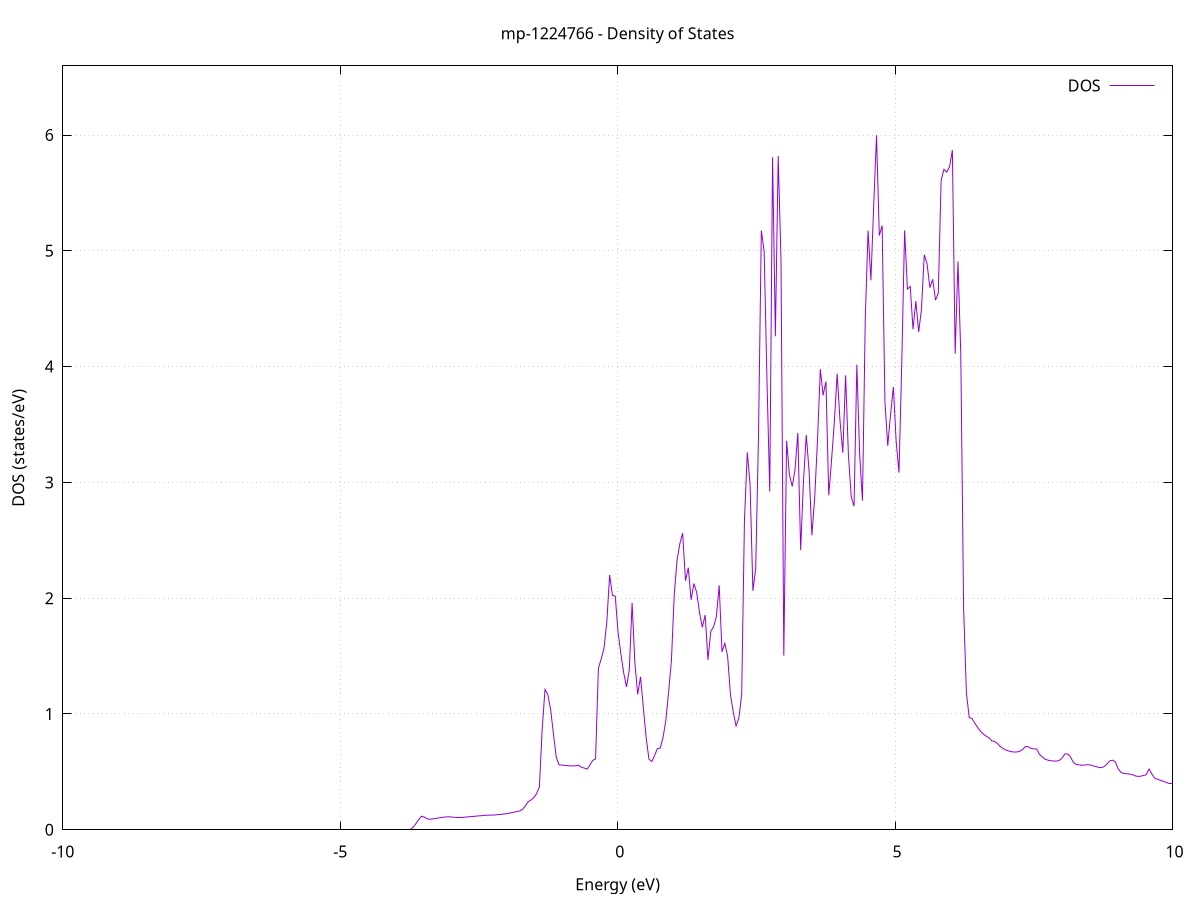 set title 'mp-1224766 - Density of States'
set xlabel 'Energy (eV)'
set ylabel 'DOS (states/eV)'
set grid
set xrange [-10:10]
set yrange [0:6.597]
set xzeroaxis lt -1
set terminal png size 800,600
set output 'mp-1224766_dos_gnuplot.png'
plot '-' using 1:2 with lines title 'DOS'
-52.295000 0.000000
-52.244400 0.000000
-52.193800 0.000000
-52.143100 0.000000
-52.092500 0.000000
-52.041900 0.000000
-51.991200 0.000000
-51.940600 0.000000
-51.890000 0.000000
-51.839300 0.000000
-51.788700 0.000000
-51.738100 0.000000
-51.687400 0.000000
-51.636800 0.000000
-51.586200 0.000000
-51.535500 0.000000
-51.484900 0.000000
-51.434300 0.000000
-51.383600 0.000000
-51.333000 0.000000
-51.282400 0.000000
-51.231800 0.000000
-51.181100 0.000000
-51.130500 0.000000
-51.079900 0.000000
-51.029200 0.000000
-50.978600 0.000000
-50.928000 0.000000
-50.877300 0.000000
-50.826700 0.000000
-50.776100 0.000000
-50.725400 0.000000
-50.674800 0.000000
-50.624200 0.000000
-50.573500 0.000000
-50.522900 0.000000
-50.472300 0.000000
-50.421600 0.000000
-50.371000 0.000000
-50.320400 0.000000
-50.269700 0.000000
-50.219100 0.000000
-50.168500 0.000000
-50.117900 0.000000
-50.067200 0.000000
-50.016600 0.000000
-49.966000 0.000000
-49.915300 0.000000
-49.864700 0.000000
-49.814100 0.000000
-49.763400 0.000000
-49.712800 0.000000
-49.662200 0.000000
-49.611500 0.000000
-49.560900 0.000000
-49.510300 0.000000
-49.459600 0.000000
-49.409000 0.000000
-49.358400 0.000000
-49.307700 0.000000
-49.257100 0.000000
-49.206500 0.000000
-49.155900 0.000000
-49.105200 0.000000
-49.054600 0.000000
-49.004000 0.000000
-48.953300 0.000000
-48.902700 0.000000
-48.852100 0.000000
-48.801400 0.000000
-48.750800 0.000000
-48.700200 0.000000
-48.649500 0.000000
-48.598900 0.000000
-48.548300 0.000000
-48.497600 0.000000
-48.447000 0.000000
-48.396400 0.000000
-48.345700 0.000000
-48.295100 0.000000
-48.244500 0.000000
-48.193900 0.000000
-48.143200 0.000000
-48.092600 0.000000
-48.042000 0.000000
-47.991300 0.000000
-47.940700 0.000000
-47.890100 0.000000
-47.839400 0.000000
-47.788800 0.000000
-47.738200 0.000000
-47.687500 5.550800
-47.636900 76.458400
-47.586300 8.988100
-47.535600 13.663700
-47.485000 0.010700
-47.434400 81.643500
-47.383700 21.104200
-47.333100 24.446300
-47.282500 0.000000
-47.231900 0.000000
-47.181200 0.000000
-47.130600 0.000000
-47.080000 0.000000
-47.029300 0.000000
-46.978700 0.000000
-46.928100 0.000000
-46.877400 0.000000
-46.826800 0.000000
-46.776200 0.000000
-46.725500 0.000000
-46.674900 0.000000
-46.624300 0.000000
-46.573600 0.000000
-46.523000 0.000000
-46.472400 0.000000
-46.421700 0.000000
-46.371100 0.000000
-46.320500 0.000000
-46.269900 0.000000
-46.219200 0.000000
-46.168600 0.000000
-46.118000 0.000000
-46.067300 0.000000
-46.016700 0.000000
-45.966100 0.000000
-45.915400 0.000000
-45.864800 0.000000
-45.814200 0.000000
-45.763500 0.000000
-45.712900 0.000000
-45.662300 0.000000
-45.611600 0.000000
-45.561000 0.000000
-45.510400 0.000000
-45.459700 0.000000
-45.409100 0.000000
-45.358500 0.000000
-45.307900 0.000000
-45.257200 0.000000
-45.206600 0.000000
-45.156000 0.000000
-45.105300 0.000000
-45.054700 0.000000
-45.004100 0.000000
-44.953400 0.000000
-44.902800 0.000000
-44.852200 0.000000
-44.801500 0.000000
-44.750900 0.000000
-44.700300 0.000000
-44.649600 0.000000
-44.599000 0.000000
-44.548400 0.000000
-44.497700 0.000000
-44.447100 0.000000
-44.396500 0.000000
-44.345900 0.000000
-44.295200 0.000000
-44.244600 0.000000
-44.194000 0.000000
-44.143300 0.000000
-44.092700 0.000000
-44.042100 0.000000
-43.991400 0.000000
-43.940800 0.000000
-43.890200 0.000000
-43.839500 0.000000
-43.788900 0.000000
-43.738300 0.000000
-43.687600 0.000000
-43.637000 0.000000
-43.586400 0.000000
-43.535700 0.000000
-43.485100 0.000000
-43.434500 0.000000
-43.383900 0.000000
-43.333200 0.000000
-43.282600 0.000000
-43.232000 0.000000
-43.181300 0.000000
-43.130700 0.000000
-43.080100 0.000000
-43.029400 0.000000
-42.978800 0.000000
-42.928200 0.000000
-42.877500 0.000000
-42.826900 0.000000
-42.776300 0.000000
-42.725600 0.000000
-42.675000 0.000000
-42.624400 0.000000
-42.573700 0.000000
-42.523100 0.000000
-42.472500 0.000000
-42.421900 0.000000
-42.371200 0.000000
-42.320600 0.000000
-42.270000 0.000000
-42.219300 0.000000
-42.168700 0.000000
-42.118100 0.000000
-42.067400 0.000000
-42.016800 0.000000
-41.966200 0.000000
-41.915500 0.000000
-41.864900 0.000000
-41.814300 0.000000
-41.763600 0.000000
-41.713000 0.000000
-41.662400 0.000000
-41.611700 0.000000
-41.561100 0.000000
-41.510500 0.000000
-41.459900 0.000000
-41.409200 0.000000
-41.358600 0.000000
-41.308000 0.000000
-41.257300 0.000000
-41.206700 0.000000
-41.156100 0.000000
-41.105400 0.000000
-41.054800 0.000000
-41.004200 0.000000
-40.953500 0.000000
-40.902900 0.000000
-40.852300 0.000000
-40.801600 0.000000
-40.751000 0.000000
-40.700400 0.000000
-40.649700 0.000000
-40.599100 0.000000
-40.548500 0.000000
-40.497900 0.000000
-40.447200 0.000000
-40.396600 0.000000
-40.346000 0.000000
-40.295300 0.000000
-40.244700 0.000000
-40.194100 0.000000
-40.143400 0.000000
-40.092800 0.000000
-40.042200 0.000000
-39.991500 0.000000
-39.940900 0.000000
-39.890300 0.000000
-39.839600 0.000000
-39.789000 0.000000
-39.738400 0.000000
-39.687700 0.000000
-39.637100 0.000000
-39.586500 0.000000
-39.535900 0.000000
-39.485200 0.000000
-39.434600 0.000000
-39.384000 0.000000
-39.333300 0.000000
-39.282700 0.000000
-39.232100 0.000000
-39.181400 0.000000
-39.130800 0.000000
-39.080200 0.000000
-39.029500 0.000000
-38.978900 0.000000
-38.928300 0.000000
-38.877600 0.000000
-38.827000 0.000000
-38.776400 0.000000
-38.725700 0.000000
-38.675100 0.000000
-38.624500 0.000000
-38.573900 0.000000
-38.523200 0.000000
-38.472600 0.000000
-38.422000 0.000000
-38.371300 0.000000
-38.320700 0.000000
-38.270100 0.000000
-38.219400 0.000000
-38.168800 0.000000
-38.118200 0.000000
-38.067500 0.000000
-38.016900 0.000000
-37.966300 0.000000
-37.915600 0.000000
-37.865000 0.000000
-37.814400 0.000000
-37.763700 0.000000
-37.713100 0.000000
-37.662500 0.000000
-37.611900 0.000000
-37.561200 0.000000
-37.510600 0.000000
-37.460000 0.000000
-37.409300 0.000000
-37.358700 0.000000
-37.308100 0.000000
-37.257400 0.000000
-37.206800 0.000000
-37.156200 0.000000
-37.105500 0.000000
-37.054900 0.000000
-37.004300 0.000000
-36.953600 0.000000
-36.903000 0.000000
-36.852400 0.000000
-36.801700 0.000000
-36.751100 0.000000
-36.700500 0.000000
-36.649900 0.000000
-36.599200 0.000000
-36.548600 0.000000
-36.498000 0.000000
-36.447300 0.000000
-36.396700 0.000000
-36.346100 0.000000
-36.295400 0.000000
-36.244800 0.000000
-36.194200 0.000000
-36.143500 0.000000
-36.092900 0.000000
-36.042300 0.000000
-35.991600 0.000000
-35.941000 0.000000
-35.890400 0.000000
-35.839700 0.000000
-35.789100 0.000000
-35.738500 0.000000
-35.687900 0.000000
-35.637200 0.000000
-35.586600 0.000000
-35.536000 0.000000
-35.485300 0.000000
-35.434700 0.000000
-35.384100 0.000000
-35.333400 0.000000
-35.282800 0.000000
-35.232200 0.000000
-35.181500 0.000000
-35.130900 0.000000
-35.080300 0.000000
-35.029600 0.000000
-34.979000 0.000000
-34.928400 0.000000
-34.877700 0.000000
-34.827100 0.000000
-34.776500 0.000000
-34.725900 0.000000
-34.675200 0.000000
-34.624600 0.000000
-34.574000 0.000000
-34.523300 0.000000
-34.472700 0.000000
-34.422100 0.000000
-34.371400 0.000000
-34.320800 0.000000
-34.270200 0.000000
-34.219500 0.000000
-34.168900 0.000000
-34.118300 0.000000
-34.067600 0.000000
-34.017000 0.000000
-33.966400 0.000000
-33.915700 0.000000
-33.865100 0.000000
-33.814500 0.000000
-33.763900 0.000000
-33.713200 0.000000
-33.662600 0.000000
-33.612000 0.000000
-33.561300 0.000000
-33.510700 0.000000
-33.460100 0.000000
-33.409400 0.000000
-33.358800 0.000000
-33.308200 0.000000
-33.257500 0.000000
-33.206900 0.000000
-33.156300 0.000000
-33.105600 0.000000
-33.055000 0.000000
-33.004400 0.000000
-32.953700 0.000000
-32.903100 0.000000
-32.852500 0.000000
-32.801900 0.000000
-32.751200 0.000000
-32.700600 0.000000
-32.650000 0.000000
-32.599300 0.000000
-32.548700 0.000000
-32.498100 0.000000
-32.447400 0.000000
-32.396800 0.000000
-32.346200 0.000000
-32.295500 0.000000
-32.244900 0.000000
-32.194300 0.000000
-32.143600 0.000000
-32.093000 0.000000
-32.042400 0.000000
-31.991700 0.000000
-31.941100 0.000000
-31.890500 0.000000
-31.839900 0.000000
-31.789200 0.000000
-31.738600 0.000000
-31.688000 0.000000
-31.637300 0.000000
-31.586700 0.000000
-31.536100 0.000000
-31.485400 0.000000
-31.434800 0.000000
-31.384200 0.000000
-31.333500 0.000000
-31.282900 0.000000
-31.232300 0.000000
-31.181600 0.000000
-31.131000 0.000000
-31.080400 0.000000
-31.029700 0.000000
-30.979100 0.000000
-30.928500 0.000000
-30.877900 0.000000
-30.827200 0.000000
-30.776600 0.000000
-30.726000 0.000000
-30.675300 0.000000
-30.624700 0.000000
-30.574100 0.000000
-30.523400 0.000000
-30.472800 0.000000
-30.422200 0.000000
-30.371500 0.000000
-30.320900 0.000000
-30.270300 0.000000
-30.219600 0.000000
-30.169000 0.000000
-30.118400 0.000000
-30.067700 0.000000
-30.017100 0.000000
-29.966500 0.000000
-29.915900 0.000000
-29.865200 0.000000
-29.814600 0.000000
-29.764000 0.000000
-29.713300 0.000000
-29.662700 0.000000
-29.612100 0.000000
-29.561400 0.000000
-29.510800 0.000000
-29.460200 0.000000
-29.409500 0.000000
-29.358900 0.000000
-29.308300 0.000000
-29.257600 0.000000
-29.207000 0.000000
-29.156400 0.000000
-29.105700 0.000000
-29.055100 0.000000
-29.004500 0.000000
-28.953900 0.000000
-28.903200 0.000000
-28.852600 0.000000
-28.802000 0.000000
-28.751300 0.000000
-28.700700 0.000000
-28.650100 0.000000
-28.599400 0.000000
-28.548800 0.000000
-28.498200 0.000000
-28.447500 0.000000
-28.396900 0.000000
-28.346300 0.000000
-28.295600 0.000000
-28.245000 0.000000
-28.194400 0.000000
-28.143700 0.000000
-28.093100 0.000000
-28.042500 0.000000
-27.991900 0.000000
-27.941200 0.000000
-27.890600 0.000000
-27.840000 0.000000
-27.789300 0.000000
-27.738700 0.000000
-27.688100 0.000000
-27.637400 0.000000
-27.586800 0.000000
-27.536200 0.000000
-27.485500 0.000000
-27.434900 0.000000
-27.384300 0.000000
-27.333600 0.000000
-27.283000 0.000000
-27.232400 0.000000
-27.181700 0.000000
-27.131100 0.000000
-27.080500 0.000000
-27.029900 0.000000
-26.979200 0.000000
-26.928600 0.000000
-26.878000 0.000000
-26.827300 0.000000
-26.776700 0.000000
-26.726100 0.000000
-26.675400 0.000000
-26.624800 0.000000
-26.574200 0.000000
-26.523500 0.000000
-26.472900 0.000000
-26.422300 0.000000
-26.371600 0.000000
-26.321000 0.000000
-26.270400 0.000000
-26.219700 0.000000
-26.169100 0.000000
-26.118500 0.000000
-26.067900 0.000000
-26.017200 0.000000
-25.966600 0.000000
-25.916000 0.000000
-25.865300 0.000000
-25.814700 0.000000
-25.764100 0.000000
-25.713400 0.000000
-25.662800 0.000000
-25.612200 0.000000
-25.561500 0.000000
-25.510900 0.000000
-25.460300 0.000000
-25.409600 0.000000
-25.359000 0.000000
-25.308400 0.000000
-25.257700 0.000000
-25.207100 0.000000
-25.156500 0.000000
-25.105900 0.000000
-25.055200 0.000000
-25.004600 0.000000
-24.954000 0.000000
-24.903300 0.000000
-24.852700 0.000000
-24.802100 0.000000
-24.751400 0.000000
-24.700800 0.000000
-24.650200 0.000000
-24.599500 0.000000
-24.548900 0.000000
-24.498300 0.000000
-24.447600 0.000000
-24.397000 0.000000
-24.346400 0.000000
-24.295700 0.000000
-24.245100 0.000000
-24.194500 0.000000
-24.143900 0.000000
-24.093200 0.000000
-24.042600 0.000000
-23.992000 0.000000
-23.941300 0.000000
-23.890700 0.000000
-23.840100 0.000000
-23.789400 0.000000
-23.738800 0.000000
-23.688200 0.000000
-23.637500 0.000000
-23.586900 0.000000
-23.536300 0.000000
-23.485600 0.000000
-23.435000 0.000000
-23.384400 0.000000
-23.333700 0.000000
-23.283100 0.000000
-23.232500 0.000000
-23.181900 0.000000
-23.131200 0.000000
-23.080600 0.000000
-23.030000 0.000000
-22.979300 0.000000
-22.928700 0.000000
-22.878100 0.000000
-22.827400 0.000000
-22.776800 0.000000
-22.726200 0.000000
-22.675500 0.000000
-22.624900 0.000000
-22.574300 0.000000
-22.523600 0.000000
-22.473000 0.000000
-22.422400 0.000000
-22.371700 0.000000
-22.321100 0.000000
-22.270500 0.000000
-22.219900 0.000000
-22.169200 0.000000
-22.118600 0.000000
-22.068000 0.000000
-22.017300 0.000000
-21.966700 0.000000
-21.916100 0.000000
-21.865400 0.000000
-21.814800 0.000000
-21.764200 0.000000
-21.713500 0.000000
-21.662900 0.000000
-21.612300 0.000000
-21.561600 0.000000
-21.511000 0.000000
-21.460400 0.000000
-21.409700 0.000000
-21.359100 0.000000
-21.308500 0.000000
-21.257800 0.000000
-21.207200 0.000000
-21.156600 0.000000
-21.106000 0.000000
-21.055300 0.000000
-21.004700 0.000000
-20.954100 0.000000
-20.903400 0.000000
-20.852800 0.000000
-20.802200 0.000000
-20.751500 0.000000
-20.700900 0.000000
-20.650300 0.000000
-20.599600 0.000000
-20.549000 0.000000
-20.498400 0.000000
-20.447700 0.000000
-20.397100 0.000000
-20.346500 0.000000
-20.295800 0.000000
-20.245200 0.000000
-20.194600 0.000000
-20.144000 0.000000
-20.093300 0.000000
-20.042700 0.000000
-19.992100 0.000000
-19.941400 0.000000
-19.890800 0.000000
-19.840200 0.000000
-19.789500 0.000000
-19.738900 0.000000
-19.688300 0.000000
-19.637600 0.000000
-19.587000 0.000000
-19.536400 0.000000
-19.485700 0.000000
-19.435100 0.000000
-19.384500 0.000000
-19.333800 0.000000
-19.283200 0.000000
-19.232600 0.000000
-19.182000 0.000000
-19.131300 0.000000
-19.080700 0.000000
-19.030100 0.000000
-18.979400 0.000000
-18.928800 0.000000
-18.878200 0.000000
-18.827500 0.000000
-18.776900 0.000000
-18.726300 0.000000
-18.675600 0.000000
-18.625000 0.000000
-18.574400 0.000000
-18.523700 0.000000
-18.473100 0.000000
-18.422500 0.000000
-18.371800 0.000000
-18.321200 0.000000
-18.270600 0.000000
-18.220000 0.000000
-18.169300 0.000000
-18.118700 0.000000
-18.068100 0.000000
-18.017400 0.000000
-17.966800 0.000000
-17.916200 0.000000
-17.865500 0.000000
-17.814900 0.000000
-17.764300 0.000000
-17.713600 0.000000
-17.663000 0.000000
-17.612400 0.000000
-17.561700 0.000000
-17.511100 0.000000
-17.460500 0.000000
-17.409800 0.000000
-17.359200 0.000000
-17.308600 0.000000
-17.258000 0.000000
-17.207300 0.000000
-17.156700 0.000000
-17.106100 0.000000
-17.055400 0.000000
-17.004800 0.000000
-16.954200 0.000000
-16.903500 0.000000
-16.852900 0.000000
-16.802300 0.000000
-16.751600 0.000000
-16.701000 0.000000
-16.650400 0.000000
-16.599700 0.000000
-16.549100 0.000000
-16.498500 0.000000
-16.447800 0.000000
-16.397200 0.000000
-16.346600 0.000000
-16.296000 0.000000
-16.245300 0.000000
-16.194700 0.000000
-16.144100 0.000000
-16.093400 0.000000
-16.042800 0.000000
-15.992200 0.000000
-15.941500 0.000000
-15.890900 0.000000
-15.840300 0.000000
-15.789600 0.000000
-15.739000 0.000000
-15.688400 0.000000
-15.637700 0.000000
-15.587100 0.000000
-15.536500 0.000000
-15.485800 0.000000
-15.435200 0.000000
-15.384600 0.000000
-15.334000 0.000000
-15.283300 0.000000
-15.232700 0.000000
-15.182100 0.000000
-15.131400 0.000000
-15.080800 0.000000
-15.030200 0.000000
-14.979500 0.000000
-14.928900 0.000000
-14.878300 0.000000
-14.827600 0.000000
-14.777000 0.000000
-14.726400 0.000000
-14.675700 0.000000
-14.625100 0.000000
-14.574500 0.000000
-14.523800 0.000000
-14.473200 0.000000
-14.422600 0.000000
-14.372000 0.000000
-14.321300 0.000000
-14.270700 0.000000
-14.220100 0.000000
-14.169400 0.000000
-14.118800 0.000000
-14.068200 0.000000
-14.017500 0.000000
-13.966900 0.000000
-13.916300 0.000000
-13.865600 0.000000
-13.815000 0.000000
-13.764400 0.000000
-13.713700 0.000000
-13.663100 0.000000
-13.612500 0.000000
-13.561800 0.000000
-13.511200 0.000000
-13.460600 0.000000
-13.410000 0.000000
-13.359300 0.000000
-13.308700 0.000000
-13.258100 0.000000
-13.207400 0.000000
-13.156800 0.000000
-13.106200 0.000000
-13.055500 0.000000
-13.004900 0.000000
-12.954300 0.000000
-12.903600 0.000000
-12.853000 0.000000
-12.802400 0.000000
-12.751700 0.000000
-12.701100 0.000000
-12.650500 0.000000
-12.599800 0.000000
-12.549200 0.000000
-12.498600 0.000000
-12.448000 0.000000
-12.397300 0.000000
-12.346700 0.000000
-12.296100 0.000000
-12.245400 0.000000
-12.194800 0.000000
-12.144200 0.000000
-12.093500 0.000000
-12.042900 0.000000
-11.992300 0.000000
-11.941600 0.000000
-11.891000 0.000000
-11.840400 0.000000
-11.789700 0.000000
-11.739100 0.000000
-11.688500 0.000000
-11.637800 0.000000
-11.587200 0.000000
-11.536600 0.000000
-11.486000 0.000000
-11.435300 0.000000
-11.384700 0.000000
-11.334100 0.000000
-11.283400 0.000000
-11.232800 0.000000
-11.182200 0.000000
-11.131500 0.000000
-11.080900 0.000000
-11.030300 0.000000
-10.979600 0.000000
-10.929000 0.000000
-10.878400 0.000000
-10.827700 0.000000
-10.777100 0.000000
-10.726500 0.000000
-10.675800 0.000000
-10.625200 0.000000
-10.574600 0.000000
-10.524000 0.000000
-10.473300 0.000000
-10.422700 0.000000
-10.372100 0.000000
-10.321400 0.000000
-10.270800 0.000000
-10.220200 0.000000
-10.169500 0.000000
-10.118900 0.000000
-10.068300 0.000000
-10.017600 0.000000
-9.967000 0.000000
-9.916400 0.000000
-9.865700 0.000000
-9.815100 0.000000
-9.764500 0.000000
-9.713800 0.000000
-9.663200 0.000000
-9.612600 0.000000
-9.562000 0.000000
-9.511300 0.000000
-9.460700 0.000000
-9.410100 0.000000
-9.359400 0.000000
-9.308800 0.000000
-9.258200 0.000000
-9.207500 0.000000
-9.156900 0.000000
-9.106300 0.000000
-9.055600 0.000000
-9.005000 0.000000
-8.954400 0.000000
-8.903700 0.000000
-8.853100 0.000000
-8.802500 0.000000
-8.751800 0.000000
-8.701200 0.000000
-8.650600 0.000000
-8.600000 0.000000
-8.549300 0.000000
-8.498700 0.000000
-8.448100 0.000000
-8.397400 0.000000
-8.346800 0.000000
-8.296200 0.000000
-8.245500 0.000000
-8.194900 0.000000
-8.144300 0.000000
-8.093600 0.000000
-8.043000 0.000000
-7.992400 0.000000
-7.941700 0.000000
-7.891100 0.000000
-7.840500 0.000000
-7.789800 0.000000
-7.739200 0.000000
-7.688600 0.000000
-7.638000 0.000000
-7.587300 0.000000
-7.536700 0.000000
-7.486100 0.000000
-7.435400 0.000000
-7.384800 0.000000
-7.334200 0.000000
-7.283500 0.000000
-7.232900 0.000000
-7.182300 0.000000
-7.131600 0.000000
-7.081000 0.000000
-7.030400 0.000000
-6.979700 0.000000
-6.929100 0.000000
-6.878500 0.000000
-6.827800 0.000000
-6.777200 0.000000
-6.726600 0.000000
-6.676000 0.000000
-6.625300 0.000000
-6.574700 0.000000
-6.524100 0.000000
-6.473400 0.000000
-6.422800 0.000000
-6.372200 0.000000
-6.321500 0.000000
-6.270900 0.000000
-6.220300 0.000000
-6.169600 0.000000
-6.119000 0.000000
-6.068400 0.000000
-6.017700 0.000000
-5.967100 0.000000
-5.916500 0.000000
-5.865800 0.000000
-5.815200 0.000000
-5.764600 0.000000
-5.714000 0.000000
-5.663300 0.000000
-5.612700 0.000000
-5.562100 0.000000
-5.511400 0.000000
-5.460800 0.000000
-5.410200 0.000000
-5.359500 0.000000
-5.308900 0.000000
-5.258300 0.000000
-5.207600 0.000000
-5.157000 0.000000
-5.106400 0.000000
-5.055700 0.000000
-5.005100 0.000000
-4.954500 0.000000
-4.903800 0.000000
-4.853200 0.000000
-4.802600 0.000000
-4.752000 0.000000
-4.701300 0.000000
-4.650700 0.000000
-4.600100 0.000000
-4.549400 0.000000
-4.498800 0.000000
-4.448200 0.000000
-4.397500 0.000000
-4.346900 0.000000
-4.296300 0.000000
-4.245600 0.000000
-4.195000 0.000000
-4.144400 0.000000
-4.093700 0.000000
-4.043100 0.000000
-3.992500 0.000000
-3.941800 0.000000
-3.891200 0.000000
-3.840600 0.000000
-3.790000 0.000000
-3.739300 0.002700
-3.688700 0.020200
-3.638100 0.051100
-3.587400 0.087600
-3.536800 0.117000
-3.486200 0.110200
-3.435500 0.095300
-3.384900 0.090800
-3.334300 0.094500
-3.283600 0.098100
-3.233000 0.101700
-3.182400 0.105400
-3.131700 0.109000
-3.081100 0.111500
-3.030500 0.111800
-2.979800 0.109900
-2.929200 0.107400
-2.878600 0.105900
-2.828000 0.106000
-2.777300 0.107900
-2.726700 0.110100
-2.676100 0.112300
-2.625400 0.114500
-2.574800 0.116700
-2.524200 0.118900
-2.473500 0.121100
-2.422900 0.123400
-2.372300 0.125600
-2.321600 0.126100
-2.271000 0.126900
-2.220400 0.127500
-2.169700 0.130100
-2.119100 0.132600
-2.068500 0.135200
-2.017800 0.138200
-1.967200 0.142200
-1.916600 0.147200
-1.866000 0.152200
-1.815300 0.157300
-1.764700 0.162300
-1.714100 0.176900
-1.663400 0.205300
-1.612800 0.241900
-1.562200 0.256800
-1.511500 0.277600
-1.460900 0.311500
-1.410300 0.370500
-1.359600 0.874700
-1.309000 1.211600
-1.258400 1.167300
-1.207700 1.038900
-1.157100 0.827600
-1.106500 0.626100
-1.055800 0.560500
-1.005200 0.558800
-0.954600 0.555700
-0.904000 0.553100
-0.853300 0.551500
-0.802700 0.551800
-0.752100 0.553100
-0.701400 0.556000
-0.650800 0.539200
-0.600200 0.533100
-0.549500 0.523600
-0.498900 0.560400
-0.448300 0.599700
-0.397600 0.612500
-0.347000 1.393900
-0.296400 1.475200
-0.245700 1.566900
-0.195100 1.794500
-0.144500 2.200400
-0.093800 2.024900
-0.043200 2.017800
0.007400 1.704100
0.058000 1.519700
0.108700 1.356100
0.159300 1.233300
0.209900 1.380100
0.260600 1.959300
0.311200 1.435100
0.361800 1.169000
0.412500 1.321000
0.463100 1.056200
0.513700 0.796000
0.564400 0.609700
0.615000 0.588900
0.665600 0.640500
0.716300 0.701500
0.766900 0.705000
0.817500 0.796200
0.868200 0.943500
0.918800 1.191000
0.969400 1.463500
1.020000 2.030500
1.070700 2.328300
1.121300 2.471200
1.171900 2.561800
1.222600 2.150600
1.273200 2.262800
1.323800 1.986200
1.374500 2.126500
1.425100 2.048000
1.475700 1.876000
1.526400 1.748600
1.577000 1.855600
1.627600 1.467500
1.678300 1.713400
1.728900 1.753300
1.779500 1.841000
1.830200 2.111300
1.880800 1.536600
1.931400 1.610200
1.982000 1.499800
2.032700 1.169200
2.083300 1.017200
2.133900 0.896800
2.184600 0.964700
2.235200 1.165300
2.285800 2.678400
2.336500 3.259900
2.387100 2.981600
2.437700 2.063400
2.488400 2.256600
2.539000 3.410200
2.589600 5.174700
2.640300 4.997400
2.690900 3.891900
2.741500 2.921100
2.792200 5.807000
2.842800 4.262100
2.893400 5.819300
2.944000 4.922900
2.994700 1.504200
3.045300 3.359800
3.095900 3.067400
3.146600 2.964300
3.197200 3.112300
3.247800 3.427200
3.298500 2.415900
3.349100 3.011300
3.399700 3.409600
3.450400 3.095500
3.501000 2.543800
3.551600 2.869500
3.602300 3.367900
3.652900 3.977300
3.703500 3.752300
3.754200 3.871100
3.804800 2.888500
3.855400 3.192300
3.906000 3.525200
3.956700 3.937900
4.007300 3.534300
4.057900 3.256000
4.108600 3.924300
4.159200 3.235700
4.209800 2.876100
4.260500 2.794200
4.311100 4.015900
4.361700 3.241800
4.412400 2.843000
4.463000 4.416000
4.513600 5.174300
4.564300 4.745000
4.614900 5.391300
4.665500 5.997300
4.716200 5.131200
4.766800 5.218200
4.817400 3.695400
4.868000 3.316100
4.918700 3.585700
4.969300 3.824300
5.019900 3.351200
5.070600 3.084800
5.121200 4.046700
5.171800 5.176300
5.222500 4.669200
5.273100 4.691500
5.323700 4.322000
5.374400 4.566000
5.425000 4.299000
5.475600 4.495000
5.526300 4.966300
5.576900 4.886200
5.627500 4.681400
5.678200 4.753600
5.728800 4.574100
5.779400 4.636100
5.830000 5.608400
5.880700 5.703200
5.931300 5.679100
5.981900 5.725700
6.032600 5.869100
6.083200 4.111700
6.133800 4.908500
6.184500 4.106100
6.235100 1.914700
6.285700 1.182600
6.336400 0.970200
6.387000 0.960300
6.437600 0.920100
6.488300 0.883800
6.538900 0.851000
6.589500 0.827400
6.640200 0.809300
6.690800 0.795300
6.741400 0.768100
6.792100 0.762400
6.842700 0.745800
6.893300 0.719800
6.943900 0.703200
6.994600 0.689900
7.045200 0.680600
7.095800 0.674500
7.146500 0.671100
7.197100 0.672000
7.247700 0.678600
7.298400 0.692700
7.349000 0.719100
7.399600 0.716300
7.450300 0.703500
7.500900 0.698200
7.551500 0.697300
7.602200 0.651600
7.652800 0.628900
7.703400 0.609400
7.754100 0.601300
7.804700 0.596500
7.855300 0.593900
7.905900 0.593000
7.956600 0.598100
8.007200 0.618100
8.057800 0.653300
8.108500 0.655800
8.159100 0.631100
8.209700 0.584600
8.260400 0.565700
8.311000 0.560800
8.361600 0.558200
8.412300 0.558600
8.462900 0.561800
8.513500 0.560200
8.564200 0.553500
8.614800 0.546300
8.665400 0.539500
8.716100 0.535700
8.766700 0.545300
8.817300 0.567100
8.867900 0.594600
8.918600 0.600900
8.969200 0.587000
9.019800 0.528400
9.070500 0.496100
9.121100 0.486100
9.171700 0.483900
9.222400 0.481700
9.273000 0.476700
9.323600 0.466300
9.374300 0.460900
9.424900 0.462500
9.475500 0.468400
9.526200 0.475400
9.576800 0.524500
9.627400 0.483000
9.678100 0.446900
9.728700 0.436100
9.779300 0.428000
9.829900 0.419700
9.880600 0.410700
9.931200 0.400800
9.981800 0.399200
10.032500 0.400700
10.083100 0.400700
10.133700 0.403600
10.184400 0.407900
10.235000 0.434100
10.285600 0.425700
10.336300 0.416800
10.386900 0.407800
10.437500 0.399300
10.488200 0.396400
10.538800 0.665900
10.589400 0.318400
10.640100 0.318300
10.690700 0.316600
10.741300 0.314200
10.791900 0.312700
10.842600 0.313800
10.893200 0.314400
10.943800 0.337100
10.994500 0.440400
11.045100 0.446300
11.095700 0.438800
11.146400 0.400000
11.197000 0.376400
11.247600 0.331300
11.298300 0.311300
11.348900 0.372400
11.399500 0.535000
11.450200 0.681100
11.500800 0.820600
11.551400 0.957300
11.602100 0.912200
11.652700 0.790400
11.703300 0.701500
11.753900 0.651500
11.804600 0.616200
11.855200 0.585900
11.905800 0.529700
11.956500 0.467400
12.007100 0.408800
12.057700 0.353000
12.108400 0.304800
12.159000 0.272100
12.209600 0.243900
12.260300 0.245500
12.310900 0.270300
12.361500 0.312800
12.412200 0.340600
12.462800 0.361000
12.513400 0.391200
12.564100 0.450200
12.614700 0.515500
12.665300 0.579700
12.715900 0.641500
12.766600 0.621600
12.817200 0.699800
12.867800 0.700300
12.918500 0.672100
12.969100 0.697200
13.019700 0.708000
13.070400 0.685200
13.121000 0.697400
13.171600 0.703300
13.222300 0.705400
13.272900 0.715700
13.323500 0.684200
13.374200 0.655200
13.424800 0.625200
13.475400 0.594800
13.526100 0.569800
13.576700 0.549700
13.627300 0.532100
13.677900 0.519100
13.728600 0.507200
13.779200 0.500700
13.829800 0.496800
13.880500 0.491300
13.931100 0.486900
13.981700 0.501000
14.032400 0.485400
14.083000 0.490900
14.133600 0.489300
14.184300 0.482400
14.234900 0.478600
14.285500 0.474800
14.336200 0.471000
14.386800 0.471400
14.437400 0.484400
14.488100 0.499600
14.538700 0.510200
14.589300 0.514000
14.639900 0.506300
14.690600 0.515100
14.741200 0.523500
14.791800 0.544200
14.842500 0.567900
14.893100 0.602400
14.943700 0.646900
14.994400 0.679000
15.045000 0.695600
15.095600 0.716300
15.146300 0.760500
15.196900 0.795800
15.247500 0.831300
15.298200 0.846200
15.348800 0.819000
15.399400 0.756600
15.450100 0.739500
15.500700 0.750800
15.551300 0.762800
15.601900 0.787600
15.652600 0.790300
15.703200 0.811200
15.753800 0.804800
15.804500 0.797900
15.855100 0.792000
15.905700 0.822200
15.956400 0.807600
16.007000 0.829100
16.057600 0.813600
16.108300 0.797000
16.158900 0.786300
16.209500 0.797600
16.260200 0.783000
16.310800 0.751600
16.361400 0.735200
16.412100 0.734700
16.462700 0.761800
16.513300 0.776300
16.563900 0.774500
16.614600 0.763500
16.665200 0.773500
16.715800 0.782900
16.766500 0.796400
16.817100 0.848500
16.867700 0.844700
16.918400 0.858900
16.969000 0.877700
17.019600 0.906600
17.070300 0.932200
17.120900 0.953600
17.171500 0.932100
17.222200 0.913200
17.272800 0.908000
17.323400 0.921200
17.374100 0.922800
17.424700 0.924000
17.475300 0.943200
17.525900 0.958100
17.576600 0.955800
17.627200 0.947700
17.677800 0.936400
17.728500 0.915900
17.779100 0.883500
17.829700 0.866000
17.880400 0.856900
17.931000 0.845400
17.981600 0.840900
18.032300 0.845800
18.082900 0.868200
18.133500 0.882100
18.184200 0.888100
18.234800 0.882000
18.285400 0.873900
18.336100 0.865000
18.386700 0.863500
18.437300 0.904200
18.487900 0.915700
18.538600 0.954500
18.589200 0.974600
18.639800 0.955500
18.690500 0.941400
18.741100 0.956000
18.791700 0.950300
18.842400 0.947600
18.893000 0.936800
18.943600 0.918300
18.994300 0.893600
19.044900 0.894500
19.095500 0.902700
19.146200 0.915500
19.196800 0.926500
19.247400 0.955500
19.298100 0.965900
19.348700 0.965500
19.399300 0.972400
19.449900 0.976000
19.500600 0.973300
19.551200 0.981500
19.601800 1.004800
19.652500 0.977400
19.703100 0.966800
19.753700 0.953300
19.804400 0.932800
19.855000 0.911100
19.905600 0.893500
19.956300 0.870700
20.006900 0.860000
20.057500 0.848000
20.108200 0.838500
20.158800 0.838000
20.209400 0.839300
20.260100 0.843300
20.310700 0.849200
20.361300 0.851900
20.411900 0.855800
20.462600 0.865600
20.513200 0.874600
20.563800 0.877800
20.614500 0.894900
20.665100 0.922100
20.715700 0.961100
20.766400 0.972200
20.817000 0.976700
20.867600 0.967400
20.918300 0.969600
20.968900 0.983900
21.019500 1.002700
21.070200 0.994600
21.120800 0.989100
21.171400 0.996700
21.222100 0.988700
21.272700 0.998700
21.323300 1.005400
21.373900 0.975800
21.424600 0.964800
21.475200 0.963800
21.525800 0.961800
21.576500 0.963600
21.627100 1.010900
21.677700 1.070800
21.728400 1.150000
21.779000 1.192800
21.829600 0.910100
21.880300 0.904100
21.930900 0.921400
21.981500 0.894000
22.032200 0.883500
22.082800 0.887800
22.133400 0.882700
22.184100 0.870200
22.234700 0.873000
22.285300 0.881000
22.335900 0.884200
22.386600 0.890500
22.437200 0.885700
22.487800 0.874800
22.538500 0.864700
22.589100 0.862600
22.639700 0.865800
22.690400 0.872400
22.741000 0.883800
22.791600 0.893500
22.842300 0.893400
22.892900 0.892200
22.943500 0.889300
22.994200 0.876100
23.044800 0.878400
23.095400 0.885200
23.146100 0.889300
23.196700 0.894600
23.247300 0.898100
23.297900 0.908500
23.348600 0.918900
23.399200 0.926000
23.449800 0.942400
23.500500 0.955700
23.551100 0.961600
23.601700 0.952100
23.652400 0.923000
23.703000 0.898600
23.753600 0.890900
23.804300 0.879600
23.854900 0.866400
23.905500 0.865500
23.956200 0.871100
24.006800 0.872700
24.057400 0.878800
24.108100 0.855800
24.158700 0.816900
24.209300 0.797100
24.259900 0.793900
24.310600 0.784500
24.361200 0.765300
24.411800 0.769400
24.462500 0.781900
24.513100 0.804900
24.563700 0.811700
24.614400 0.824600
24.665000 0.834600
24.715600 0.848200
24.766300 0.857900
24.816900 0.872200
24.867500 0.898500
24.918200 0.915500
24.968800 0.905600
25.019400 0.923200
25.070100 0.937200
25.120700 1.004000
25.171300 1.007300
25.221900 1.021800
25.272600 0.984500
25.323200 0.971500
25.373800 0.964600
25.424500 0.923100
25.475100 0.910800
25.525700 0.904100
25.576400 0.919900
25.627000 0.974500
25.677600 0.926400
25.728300 0.900500
25.778900 0.881400
25.829500 0.883400
25.880200 0.920900
25.930800 0.962800
25.981400 0.985300
26.032100 0.992400
26.082700 0.992800
26.133300 0.986400
26.183900 1.073300
26.234600 1.131200
26.285200 1.249400
26.335800 1.314100
26.386500 1.407900
26.437100 1.428600
26.487700 1.406000
26.538400 1.361000
26.589000 1.303200
26.639600 1.259200
26.690300 1.197900
26.740900 1.136300
26.791500 1.075400
26.842200 1.044600
26.892800 1.028600
26.943400 1.027400
26.994100 1.075200
27.044700 1.121000
27.095300 1.154800
27.145900 1.146100
27.196600 1.199300
27.247200 1.237700
27.297800 1.204000
27.348500 1.205800
27.399100 1.163900
27.449700 1.119900
27.500400 1.062600
27.551000 1.024400
27.601600 1.010500
27.652300 1.004000
27.702900 1.000000
27.753500 1.047700
27.804200 1.107100
27.854800 1.144900
27.905400 1.136500
27.956100 1.133700
28.006700 1.125100
28.057300 1.101900
28.107900 1.102200
28.158600 1.108700
28.209200 1.098700
28.259800 1.083000
28.310500 1.073300
28.361100 1.049400
28.411700 1.046200
28.462400 1.063700
28.513000 1.048600
28.563600 1.009400
28.614300 0.973700
28.664900 0.984500
28.715500 1.032100
28.766200 1.046300
28.816800 1.037300
28.867400 1.036000
28.918100 1.036900
28.968700 1.015400
29.019300 0.990400
29.069900 0.971000
29.120600 0.947700
29.171200 0.927600
29.221800 0.949700
29.272500 0.975300
29.323100 1.003900
29.373700 1.023100
29.424400 1.026200
29.475000 1.000000
29.525600 1.030000
29.576300 1.022800
29.626900 0.995700
29.677500 0.959300
29.728200 0.907200
29.778800 0.852600
29.829400 0.797800
29.880100 0.737900
29.930700 0.695200
29.981300 0.655700
30.031900 0.630900
30.082600 0.622300
30.133200 0.637000
30.183800 0.659100
30.234500 0.659200
30.285100 0.663200
30.335700 0.658400
30.386400 0.663600
30.437000 0.705000
30.487600 0.721900
30.538300 0.764800
30.588900 0.826100
30.639500 0.961300
30.690200 1.012800
30.740800 0.978200
30.791400 0.897800
30.842100 0.829000
30.892700 0.788200
30.943300 0.780000
30.993900 0.766200
31.044600 0.763100
31.095200 0.776600
31.145800 0.765000
31.196500 0.751800
31.247100 0.753700
31.297700 0.710000
31.348400 0.663800
31.399000 0.738300
31.449600 0.791500
31.500300 0.831900
31.550900 0.863400
31.601500 0.900800
31.652200 0.934200
31.702800 0.959100
31.753400 0.991100
31.804100 1.010700
31.854700 1.079500
31.905300 1.105600
31.955900 1.177600
32.006600 1.243400
32.057200 1.270100
32.107800 1.314700
32.158500 1.313500
32.209100 1.324900
32.259700 1.385000
32.310400 1.427500
32.361000 1.500500
32.411600 1.482100
32.462300 1.513300
32.512900 1.470100
32.563500 1.334900
32.614200 1.144700
32.664800 0.988600
32.715400 0.959000
32.766100 0.942100
32.816700 0.935900
32.867300 1.002600
32.917900 1.105200
32.968600 1.196500
33.019200 1.379400
33.069800 1.417000
33.120500 1.437500
33.171100 1.398100
33.221700 1.369400
33.272400 1.346700
33.323000 1.335000
33.373600 1.338600
33.424300 1.396800
33.474900 1.267100
33.525500 1.146200
33.576200 1.063300
33.626800 1.020800
33.677400 0.992700
33.728100 1.012000
33.778700 1.026900
33.829300 1.028800
33.879900 1.045400
33.930600 1.094700
33.981200 1.151800
34.031800 1.152000
34.082500 1.104000
34.133100 1.171900
34.183700 1.328500
34.234400 1.140700
34.285000 1.038800
34.335600 1.083300
34.386300 1.044800
34.436900 1.042400
34.487500 0.946900
34.538200 0.888700
34.588800 0.886600
34.639400 0.909600
34.690100 0.933500
34.740700 0.949400
34.791300 0.965800
34.841900 0.992000
34.892600 1.026600
34.943200 1.078200
34.993800 1.120100
35.044500 1.123100
35.095100 1.113900
35.145700 1.092000
35.196400 1.090600
35.247000 1.092800
35.297600 1.142900
35.348300 1.206600
35.398900 1.297700
35.449500 1.297900
35.500200 1.289000
35.550800 1.279500
35.601400 1.307900
35.652100 1.405400
35.702700 1.387900
35.753300 1.397600
35.804000 1.337300
35.854600 1.287800
35.905200 1.212400
35.955800 1.192600
36.006500 1.161400
36.057100 1.096700
36.107700 1.036000
36.158400 1.042900
36.209000 1.084000
36.259600 1.150900
36.310300 1.253700
36.360900 1.386800
36.411500 1.522800
36.462200 1.475700
36.512800 1.549100
36.563400 1.551500
36.614100 1.552700
36.664700 1.571100
36.715300 1.660100
36.766000 1.616800
36.816600 1.600900
36.867200 1.592700
36.917800 1.640400
36.968500 1.735800
37.019100 1.754500
37.069700 1.796500
37.120400 1.809600
37.171000 1.876500
37.221600 1.994100
37.272300 2.128600
37.322900 2.285600
37.373500 2.452500
37.424200 2.867200
37.474800 3.431400
37.525400 4.842700
37.576100 10.840800
37.626700 8.442000
37.677300 6.836500
37.728000 6.040500
37.778600 4.486300
37.829200 3.310200
37.879800 2.361700
37.930500 1.920300
37.981100 1.709600
38.031700 1.594400
38.082400 1.520800
38.133000 1.469500
38.183600 1.421200
38.234300 1.371900
38.284900 1.287300
38.335500 1.266600
38.386200 1.218300
38.436800 1.142900
38.487400 1.118100
38.538100 1.109600
38.588700 1.106100
38.639300 1.105000
38.690000 1.075200
38.740600 1.064200
38.791200 1.005300
38.841800 0.985000
38.892500 0.979100
38.943100 0.978100
38.993700 0.985300
39.044400 0.991600
39.095000 0.993200
39.145600 0.992800
39.196300 1.061900
39.246900 0.989800
39.297500 0.930900
39.348200 0.929800
39.398800 0.897500
39.449400 0.870200
39.500100 0.846700
39.550700 0.841400
39.601300 0.809600
39.652000 0.789200
39.702600 0.781600
39.753200 0.785200
39.803800 0.804900
39.854500 0.813700
39.905100 0.823400
39.955700 0.848900
40.006400 0.852200
40.057000 0.843900
40.107600 0.852300
40.158300 0.834100
40.208900 0.817300
40.259500 0.789200
40.310200 0.765100
40.360800 0.745900
40.411400 0.739000
40.462100 0.777800
40.512700 0.774100
40.563300 0.759000
40.614000 0.751500
40.664600 0.776100
40.715200 0.745000
40.765800 0.721600
40.816500 0.705100
40.867100 0.693800
40.917700 0.684600
40.968400 0.668800
41.019000 0.646300
41.069600 0.617700
41.120300 0.591100
41.170900 0.567000
41.221500 0.548700
41.272200 0.535000
41.322800 0.519800
41.373400 0.507200
41.424100 0.498300
41.474700 0.489100
41.525300 0.478500
41.576000 0.463300
41.626600 0.447500
41.677200 0.426500
41.727800 0.409400
41.778500 0.386000
41.829100 0.367300
41.879700 0.352900
41.930400 0.337600
41.981000 0.319900
42.031600 0.298500
42.082300 0.282500
42.132900 0.270500
42.183500 0.260800
42.234200 0.254800
42.284800 0.254800
42.335400 0.272500
42.386100 0.281300
42.436700 0.274000
42.487300 0.255000
42.538000 0.235700
42.588600 0.216700
42.639200 0.196800
42.689800 0.173100
42.740500 0.151200
42.791100 0.139100
42.841700 0.131500
42.892400 0.128600
42.943000 0.124000
42.993600 0.115500
43.044300 0.106200
43.094900 0.099400
43.145500 0.094300
43.196200 0.090600
43.246800 0.091200
43.297400 0.092800
43.348100 0.093600
43.398700 0.092200
43.449300 0.088800
43.500000 0.083500
43.550600 0.075400
43.601200 0.064500
43.651800 0.054300
43.702500 0.046000
43.753100 0.041000
43.803700 0.030500
43.854400 0.020500
43.905000 0.012800
43.955600 0.009000
44.006300 0.006800
44.056900 0.004900
44.107500 0.003300
44.158200 0.002000
44.208800 0.000900
44.259400 0.000100
44.310100 0.000000
44.360700 0.000000
44.411300 0.000000
44.462000 0.000000
44.512600 0.000000
44.563200 0.000000
44.613800 0.000000
44.664500 0.000000
44.715100 0.000000
44.765700 0.000000
44.816400 0.000000
44.867000 0.000000
44.917600 0.000000
44.968300 0.000000
45.018900 0.000000
45.069500 0.000000
45.120200 0.000000
45.170800 0.000000
45.221400 0.000000
45.272100 0.000000
45.322700 0.000000
45.373300 0.000000
45.424000 0.000000
45.474600 0.000000
45.525200 0.000000
45.575800 0.000000
45.626500 0.000000
45.677100 0.000000
45.727700 0.000000
45.778400 0.000000
45.829000 0.000000
45.879600 0.000000
45.930300 0.000000
45.980900 0.000000
46.031500 0.000000
46.082200 0.000000
46.132800 0.000000
46.183400 0.000000
46.234100 0.000000
46.284700 0.000000
46.335300 0.000000
46.386000 0.000000
46.436600 0.000000
46.487200 0.000000
46.537800 0.000000
46.588500 0.000000
46.639100 0.000000
46.689700 0.000000
46.740400 0.000000
46.791000 0.000000
46.841600 0.000000
46.892300 0.000000
46.942900 0.000000
46.993500 0.000000
47.044200 0.000000
47.094800 0.000000
47.145400 0.000000
47.196100 0.000000
47.246700 0.000000
47.297300 0.000000
47.348000 0.000000
47.398600 0.000000
47.449200 0.000000
47.499800 0.000000
47.550500 0.000000
47.601100 0.000000
47.651700 0.000000
47.702400 0.000000
47.753000 0.000000
47.803600 0.000000
47.854300 0.000000
47.904900 0.000000
47.955500 0.000000
48.006200 0.000000
48.056800 0.000000
48.107400 0.000000
48.158100 0.000000
48.208700 0.000000
48.259300 0.000000
48.310000 0.000000
48.360600 0.000000
48.411200 0.000000
48.461800 0.000000
48.512500 0.000000
48.563100 0.000000
48.613700 0.000000
48.664400 0.000000
48.715000 0.000000
48.765600 0.000000
48.816300 0.000000
48.866900 0.000000
48.917500 0.000000
48.968200 0.000000
e
